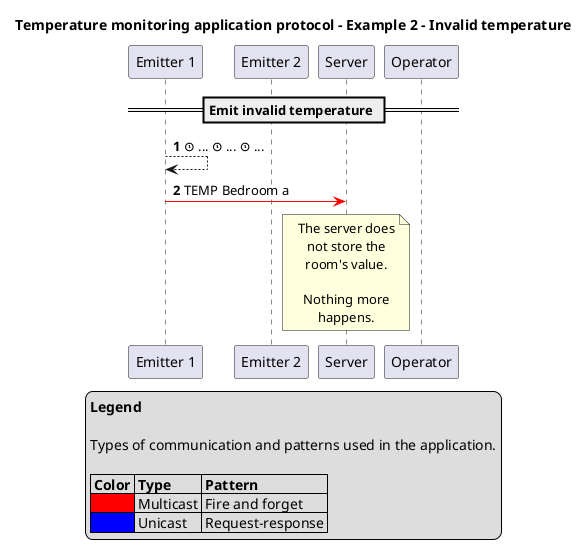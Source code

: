 @startuml temperature-monitoring-application-protocol-example-2-invalid-temperature
skinparam boxPadding 100
skinparam maxMessageSize 150
skinparam noteTextAlignment center
skinparam sequenceMessageAlign direction
skinparam wrapWidth 250
autonumber

!pragma teoz true

title "Temperature monitoring application protocol - Example 2 - Invalid temperature"

participant "Emitter 1" as e1
participant "Emitter 2" as e2
participant "Server" as s
participant "Operator" as o

== Emit invalid temperature ==

e1 --> e1: <&clock> ... <&clock> ... <&clock> ...
e1 -[#red]> s: TEMP Bedroom a

note over s
The server does
not store the
room's value.

Nothing more
happens.
end note

legend
**Legend**

Types of communication and patterns used in the application.

| **Color** | **Type**  | **Pattern**      |
| <#red>    | Multicast | Fire and forget  |
| <#blue>   | Unicast   | Request-response |
endlegend

@enduml
